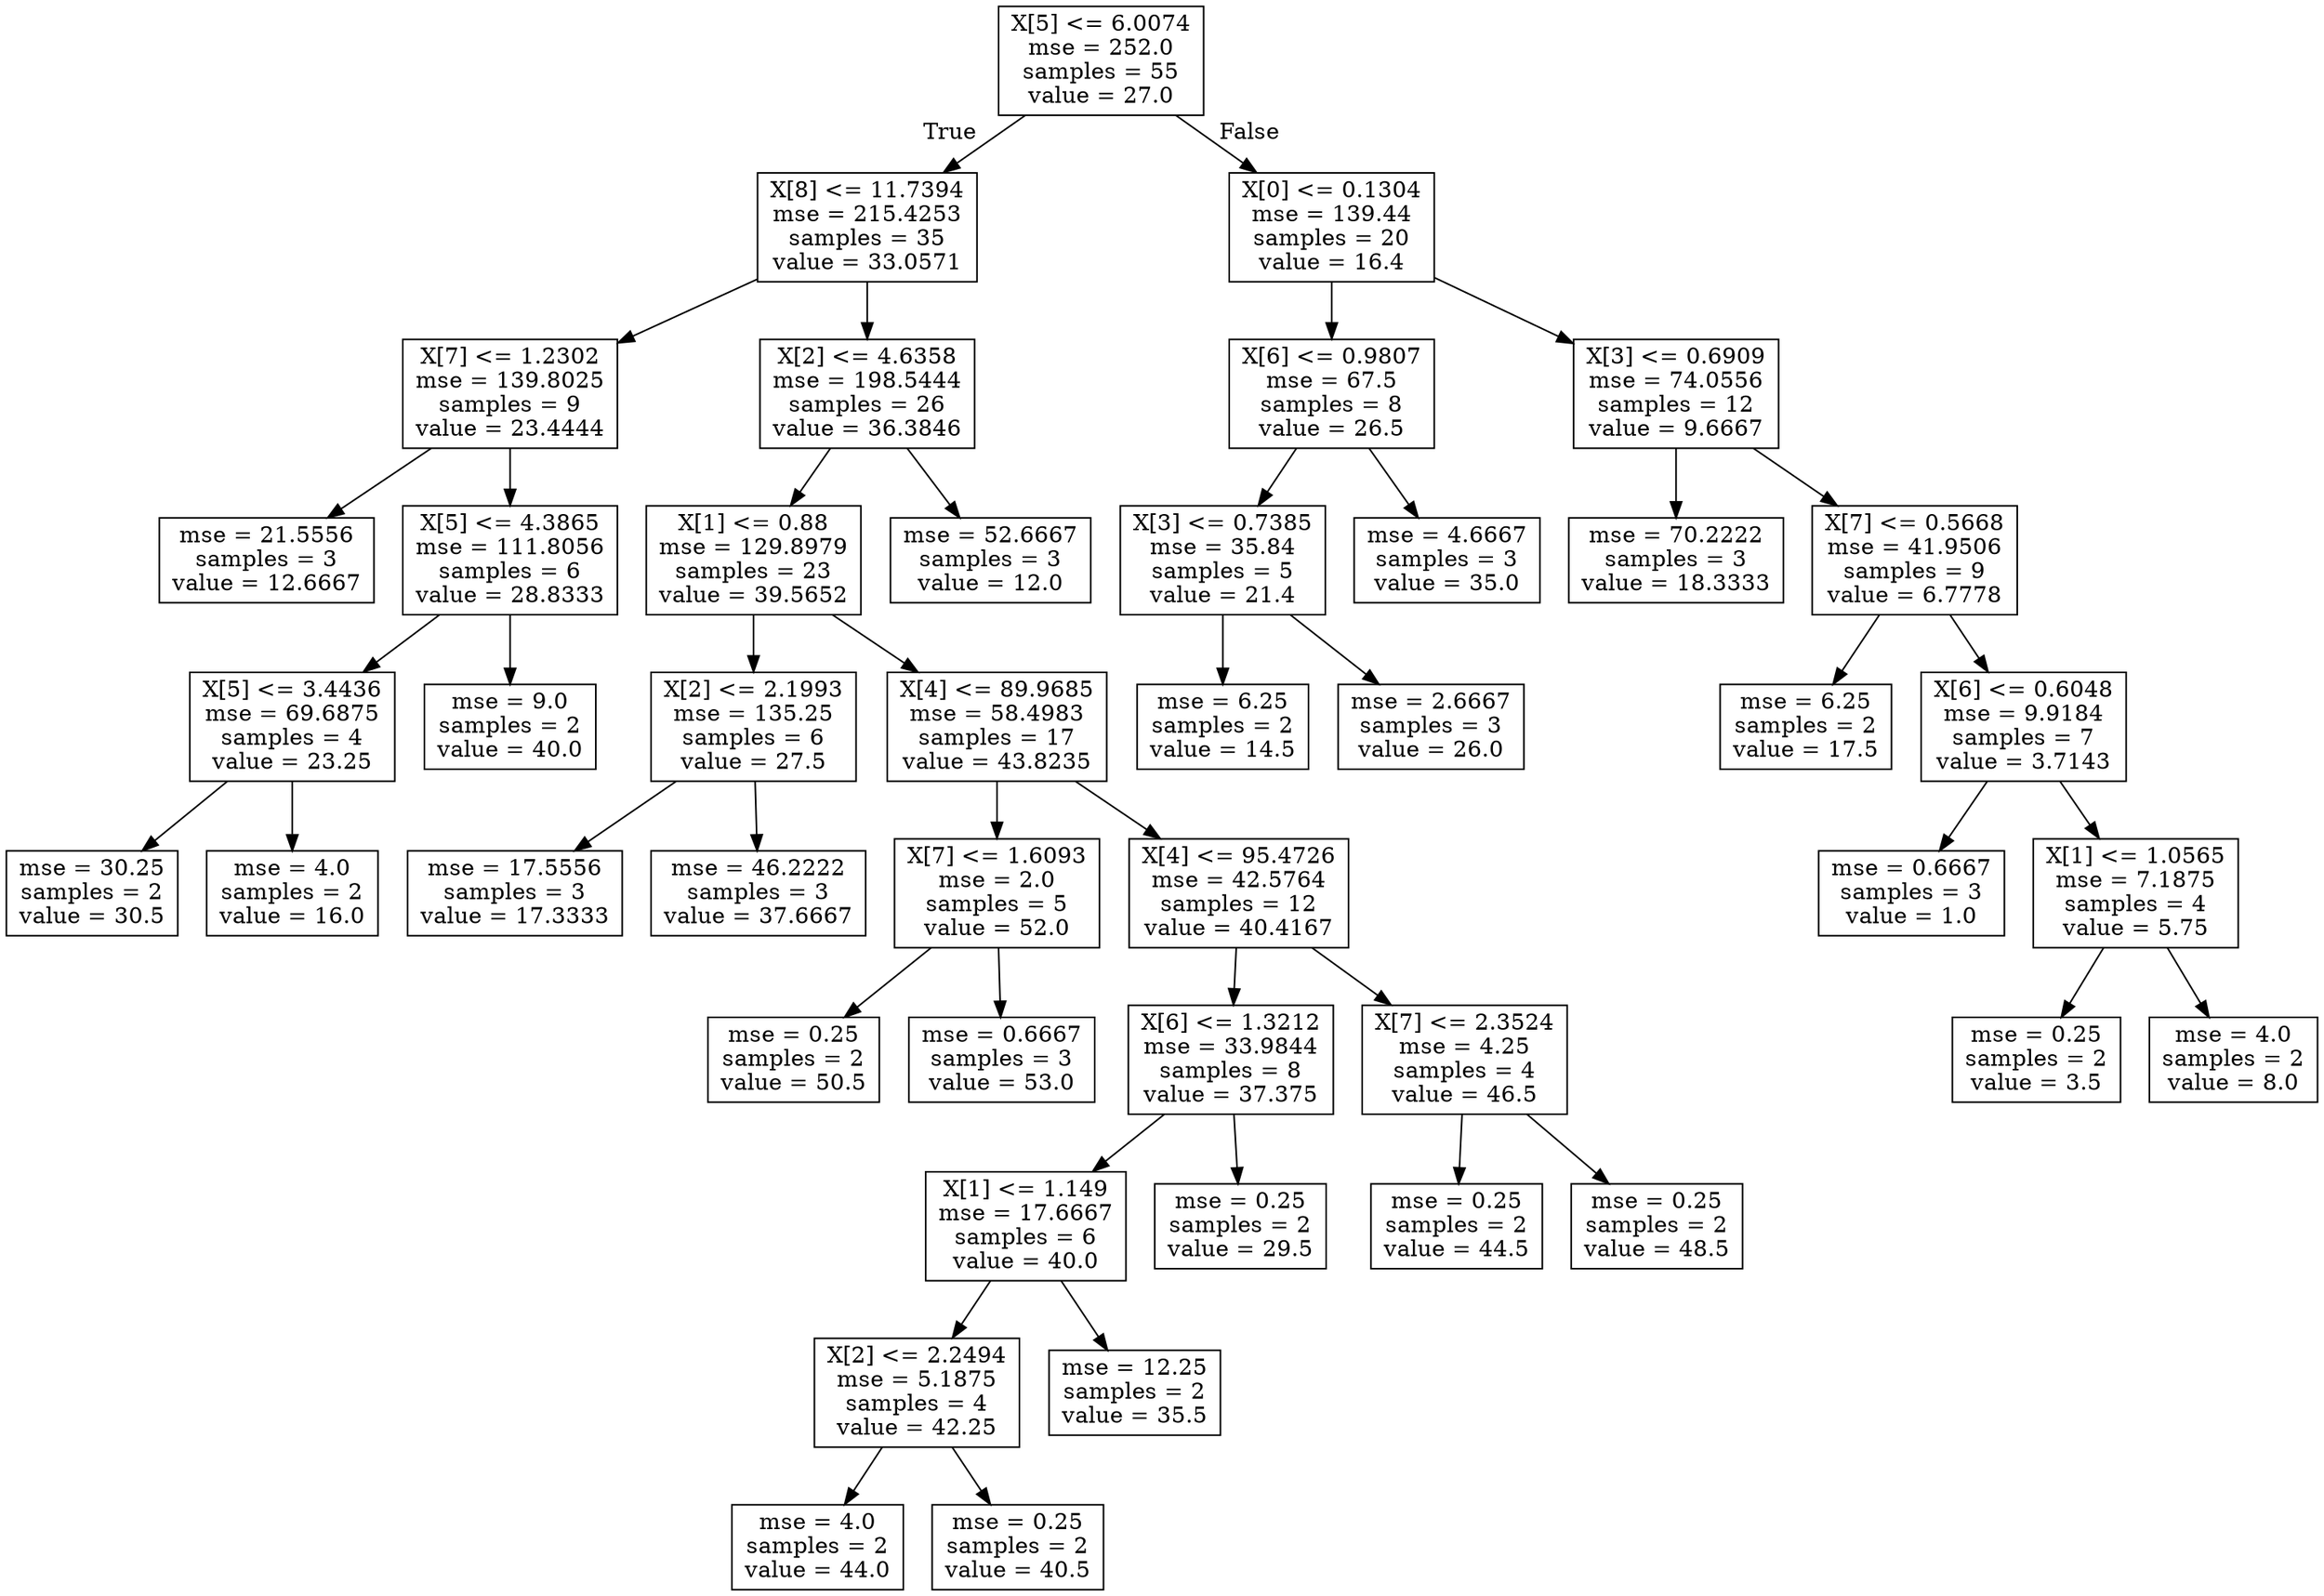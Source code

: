 digraph Tree {
node [shape=box] ;
0 [label="X[5] <= 6.0074\nmse = 252.0\nsamples = 55\nvalue = 27.0"] ;
1 [label="X[8] <= 11.7394\nmse = 215.4253\nsamples = 35\nvalue = 33.0571"] ;
0 -> 1 [labeldistance=2.5, labelangle=45, headlabel="True"] ;
2 [label="X[7] <= 1.2302\nmse = 139.8025\nsamples = 9\nvalue = 23.4444"] ;
1 -> 2 ;
3 [label="mse = 21.5556\nsamples = 3\nvalue = 12.6667"] ;
2 -> 3 ;
4 [label="X[5] <= 4.3865\nmse = 111.8056\nsamples = 6\nvalue = 28.8333"] ;
2 -> 4 ;
5 [label="X[5] <= 3.4436\nmse = 69.6875\nsamples = 4\nvalue = 23.25"] ;
4 -> 5 ;
6 [label="mse = 30.25\nsamples = 2\nvalue = 30.5"] ;
5 -> 6 ;
7 [label="mse = 4.0\nsamples = 2\nvalue = 16.0"] ;
5 -> 7 ;
8 [label="mse = 9.0\nsamples = 2\nvalue = 40.0"] ;
4 -> 8 ;
9 [label="X[2] <= 4.6358\nmse = 198.5444\nsamples = 26\nvalue = 36.3846"] ;
1 -> 9 ;
10 [label="X[1] <= 0.88\nmse = 129.8979\nsamples = 23\nvalue = 39.5652"] ;
9 -> 10 ;
11 [label="X[2] <= 2.1993\nmse = 135.25\nsamples = 6\nvalue = 27.5"] ;
10 -> 11 ;
12 [label="mse = 17.5556\nsamples = 3\nvalue = 17.3333"] ;
11 -> 12 ;
13 [label="mse = 46.2222\nsamples = 3\nvalue = 37.6667"] ;
11 -> 13 ;
14 [label="X[4] <= 89.9685\nmse = 58.4983\nsamples = 17\nvalue = 43.8235"] ;
10 -> 14 ;
15 [label="X[7] <= 1.6093\nmse = 2.0\nsamples = 5\nvalue = 52.0"] ;
14 -> 15 ;
16 [label="mse = 0.25\nsamples = 2\nvalue = 50.5"] ;
15 -> 16 ;
17 [label="mse = 0.6667\nsamples = 3\nvalue = 53.0"] ;
15 -> 17 ;
18 [label="X[4] <= 95.4726\nmse = 42.5764\nsamples = 12\nvalue = 40.4167"] ;
14 -> 18 ;
19 [label="X[6] <= 1.3212\nmse = 33.9844\nsamples = 8\nvalue = 37.375"] ;
18 -> 19 ;
20 [label="X[1] <= 1.149\nmse = 17.6667\nsamples = 6\nvalue = 40.0"] ;
19 -> 20 ;
21 [label="X[2] <= 2.2494\nmse = 5.1875\nsamples = 4\nvalue = 42.25"] ;
20 -> 21 ;
22 [label="mse = 4.0\nsamples = 2\nvalue = 44.0"] ;
21 -> 22 ;
23 [label="mse = 0.25\nsamples = 2\nvalue = 40.5"] ;
21 -> 23 ;
24 [label="mse = 12.25\nsamples = 2\nvalue = 35.5"] ;
20 -> 24 ;
25 [label="mse = 0.25\nsamples = 2\nvalue = 29.5"] ;
19 -> 25 ;
26 [label="X[7] <= 2.3524\nmse = 4.25\nsamples = 4\nvalue = 46.5"] ;
18 -> 26 ;
27 [label="mse = 0.25\nsamples = 2\nvalue = 44.5"] ;
26 -> 27 ;
28 [label="mse = 0.25\nsamples = 2\nvalue = 48.5"] ;
26 -> 28 ;
29 [label="mse = 52.6667\nsamples = 3\nvalue = 12.0"] ;
9 -> 29 ;
30 [label="X[0] <= 0.1304\nmse = 139.44\nsamples = 20\nvalue = 16.4"] ;
0 -> 30 [labeldistance=2.5, labelangle=-45, headlabel="False"] ;
31 [label="X[6] <= 0.9807\nmse = 67.5\nsamples = 8\nvalue = 26.5"] ;
30 -> 31 ;
32 [label="X[3] <= 0.7385\nmse = 35.84\nsamples = 5\nvalue = 21.4"] ;
31 -> 32 ;
33 [label="mse = 6.25\nsamples = 2\nvalue = 14.5"] ;
32 -> 33 ;
34 [label="mse = 2.6667\nsamples = 3\nvalue = 26.0"] ;
32 -> 34 ;
35 [label="mse = 4.6667\nsamples = 3\nvalue = 35.0"] ;
31 -> 35 ;
36 [label="X[3] <= 0.6909\nmse = 74.0556\nsamples = 12\nvalue = 9.6667"] ;
30 -> 36 ;
37 [label="mse = 70.2222\nsamples = 3\nvalue = 18.3333"] ;
36 -> 37 ;
38 [label="X[7] <= 0.5668\nmse = 41.9506\nsamples = 9\nvalue = 6.7778"] ;
36 -> 38 ;
39 [label="mse = 6.25\nsamples = 2\nvalue = 17.5"] ;
38 -> 39 ;
40 [label="X[6] <= 0.6048\nmse = 9.9184\nsamples = 7\nvalue = 3.7143"] ;
38 -> 40 ;
41 [label="mse = 0.6667\nsamples = 3\nvalue = 1.0"] ;
40 -> 41 ;
42 [label="X[1] <= 1.0565\nmse = 7.1875\nsamples = 4\nvalue = 5.75"] ;
40 -> 42 ;
43 [label="mse = 0.25\nsamples = 2\nvalue = 3.5"] ;
42 -> 43 ;
44 [label="mse = 4.0\nsamples = 2\nvalue = 8.0"] ;
42 -> 44 ;
}